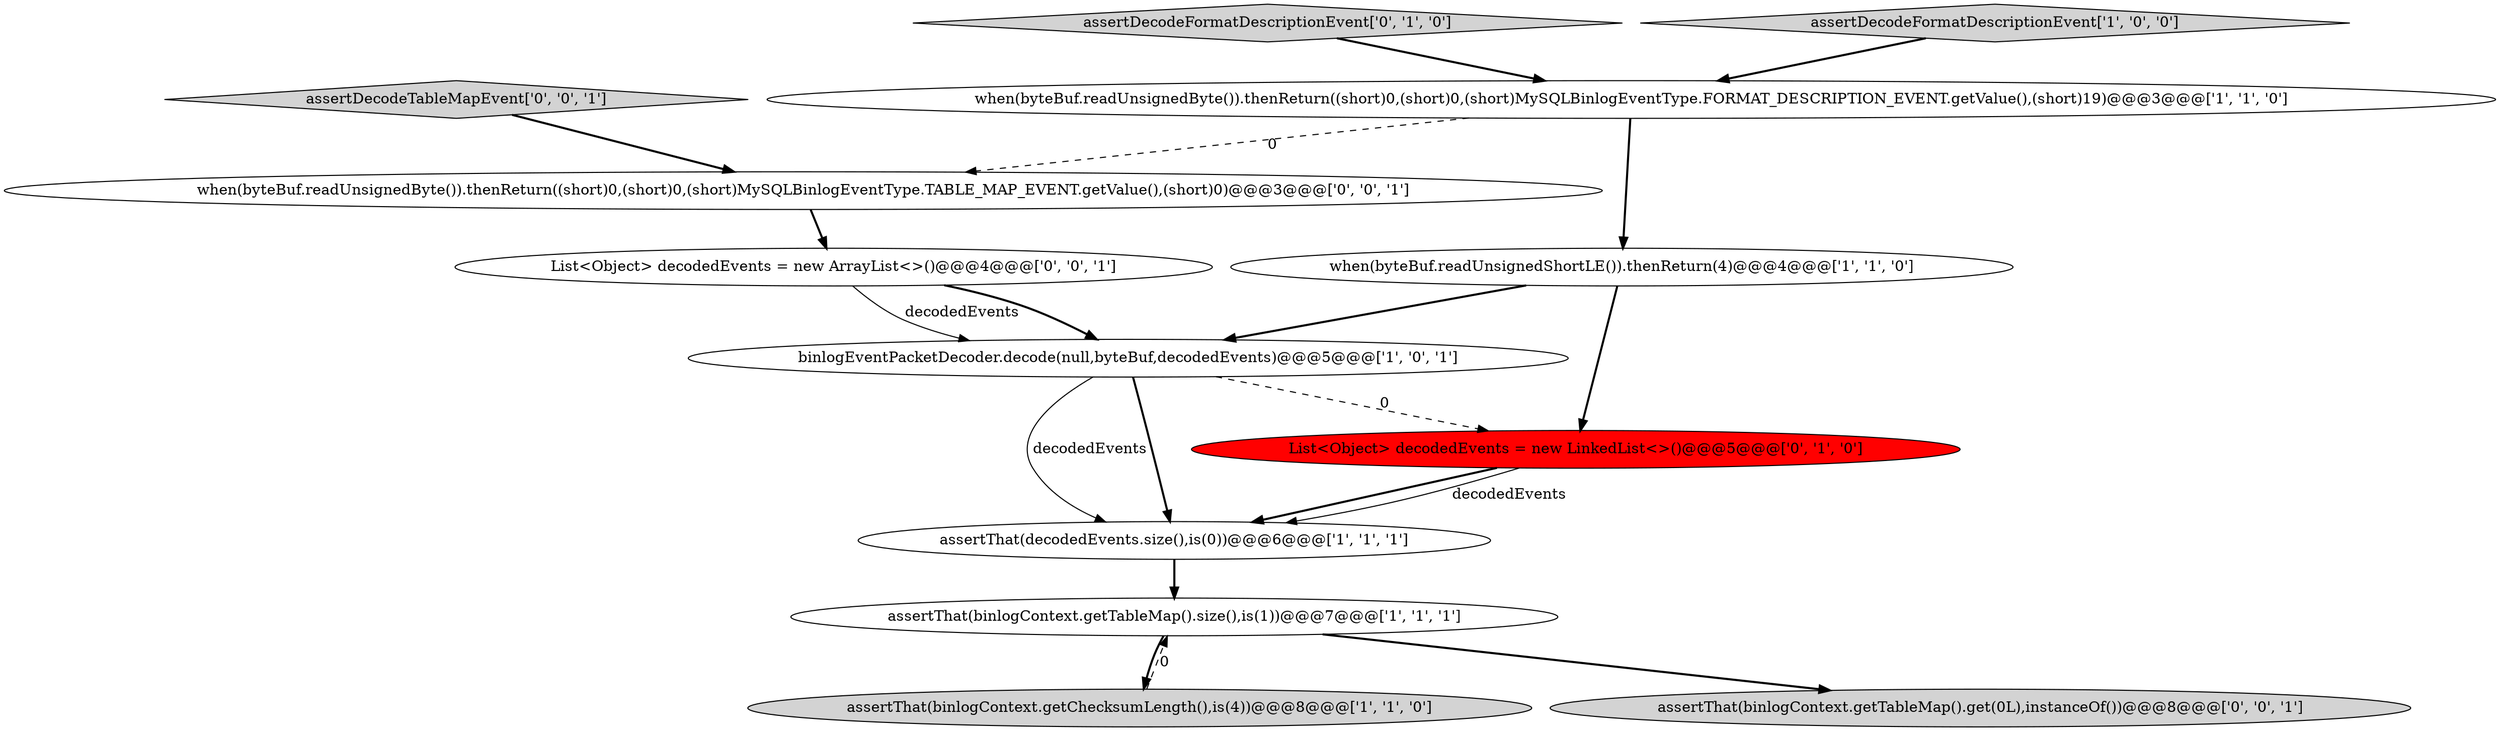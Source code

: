 digraph {
12 [style = filled, label = "List<Object> decodedEvents = new ArrayList<>()@@@4@@@['0', '0', '1']", fillcolor = white, shape = ellipse image = "AAA0AAABBB3BBB"];
8 [style = filled, label = "List<Object> decodedEvents = new LinkedList<>()@@@5@@@['0', '1', '0']", fillcolor = red, shape = ellipse image = "AAA1AAABBB2BBB"];
5 [style = filled, label = "when(byteBuf.readUnsignedShortLE()).thenReturn(4)@@@4@@@['1', '1', '0']", fillcolor = white, shape = ellipse image = "AAA0AAABBB1BBB"];
7 [style = filled, label = "assertDecodeFormatDescriptionEvent['0', '1', '0']", fillcolor = lightgray, shape = diamond image = "AAA0AAABBB2BBB"];
4 [style = filled, label = "assertThat(binlogContext.getTableMap().size(),is(1))@@@7@@@['1', '1', '1']", fillcolor = white, shape = ellipse image = "AAA0AAABBB1BBB"];
2 [style = filled, label = "assertThat(binlogContext.getChecksumLength(),is(4))@@@8@@@['1', '1', '0']", fillcolor = lightgray, shape = ellipse image = "AAA0AAABBB1BBB"];
6 [style = filled, label = "assertDecodeFormatDescriptionEvent['1', '0', '0']", fillcolor = lightgray, shape = diamond image = "AAA0AAABBB1BBB"];
0 [style = filled, label = "binlogEventPacketDecoder.decode(null,byteBuf,decodedEvents)@@@5@@@['1', '0', '1']", fillcolor = white, shape = ellipse image = "AAA0AAABBB1BBB"];
10 [style = filled, label = "assertDecodeTableMapEvent['0', '0', '1']", fillcolor = lightgray, shape = diamond image = "AAA0AAABBB3BBB"];
11 [style = filled, label = "when(byteBuf.readUnsignedByte()).thenReturn((short)0,(short)0,(short)MySQLBinlogEventType.TABLE_MAP_EVENT.getValue(),(short)0)@@@3@@@['0', '0', '1']", fillcolor = white, shape = ellipse image = "AAA0AAABBB3BBB"];
3 [style = filled, label = "when(byteBuf.readUnsignedByte()).thenReturn((short)0,(short)0,(short)MySQLBinlogEventType.FORMAT_DESCRIPTION_EVENT.getValue(),(short)19)@@@3@@@['1', '1', '0']", fillcolor = white, shape = ellipse image = "AAA0AAABBB1BBB"];
1 [style = filled, label = "assertThat(decodedEvents.size(),is(0))@@@6@@@['1', '1', '1']", fillcolor = white, shape = ellipse image = "AAA0AAABBB1BBB"];
9 [style = filled, label = "assertThat(binlogContext.getTableMap().get(0L),instanceOf())@@@8@@@['0', '0', '1']", fillcolor = lightgray, shape = ellipse image = "AAA0AAABBB3BBB"];
8->1 [style = bold, label=""];
6->3 [style = bold, label=""];
5->8 [style = bold, label=""];
4->9 [style = bold, label=""];
1->4 [style = bold, label=""];
3->5 [style = bold, label=""];
11->12 [style = bold, label=""];
0->1 [style = solid, label="decodedEvents"];
0->8 [style = dashed, label="0"];
4->2 [style = bold, label=""];
8->1 [style = solid, label="decodedEvents"];
5->0 [style = bold, label=""];
12->0 [style = solid, label="decodedEvents"];
12->0 [style = bold, label=""];
0->1 [style = bold, label=""];
7->3 [style = bold, label=""];
3->11 [style = dashed, label="0"];
2->4 [style = dashed, label="0"];
10->11 [style = bold, label=""];
}
